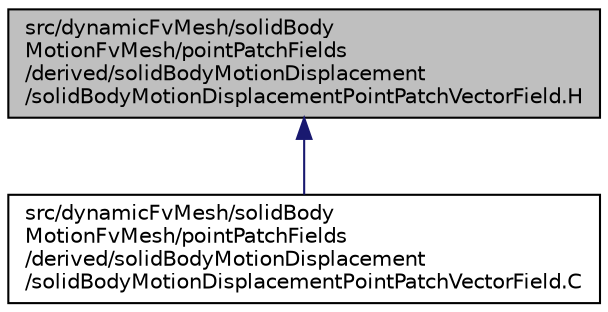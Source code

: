 digraph "src/dynamicFvMesh/solidBodyMotionFvMesh/pointPatchFields/derived/solidBodyMotionDisplacement/solidBodyMotionDisplacementPointPatchVectorField.H"
{
  bgcolor="transparent";
  edge [fontname="Helvetica",fontsize="10",labelfontname="Helvetica",labelfontsize="10"];
  node [fontname="Helvetica",fontsize="10",shape=record];
  Node223 [label="src/dynamicFvMesh/solidBody\lMotionFvMesh/pointPatchFields\l/derived/solidBodyMotionDisplacement\l/solidBodyMotionDisplacementPointPatchVectorField.H",height=0.2,width=0.4,color="black", fillcolor="grey75", style="filled", fontcolor="black"];
  Node223 -> Node224 [dir="back",color="midnightblue",fontsize="10",style="solid",fontname="Helvetica"];
  Node224 [label="src/dynamicFvMesh/solidBody\lMotionFvMesh/pointPatchFields\l/derived/solidBodyMotionDisplacement\l/solidBodyMotionDisplacementPointPatchVectorField.C",height=0.2,width=0.4,color="black",URL="$a00290.html"];
}
